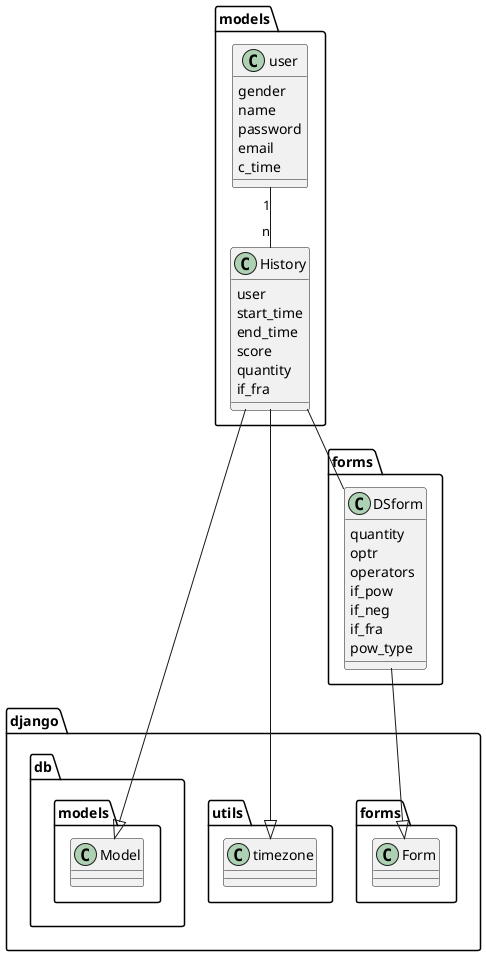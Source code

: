 @startuml sousousou-class

package django.db.models {
     class Model
}

package django.utils {
      class timezone
}

package models {
    class History {
        user
        start_time
        end_time
        score
        quantity
        if_fra
    }
    class user {
        gender
        name
        password
        email
        c_time
    }
}

package forms {
    class DSform{
        quantity
        optr
        operators
        if_pow
        if_neg
        if_fra
        pow_type
    }
}

History --|> Model
History --|> timezone
History -- forms.DSform
user "1" -- "n" History
DSform --|> django.forms.Form

@enduml